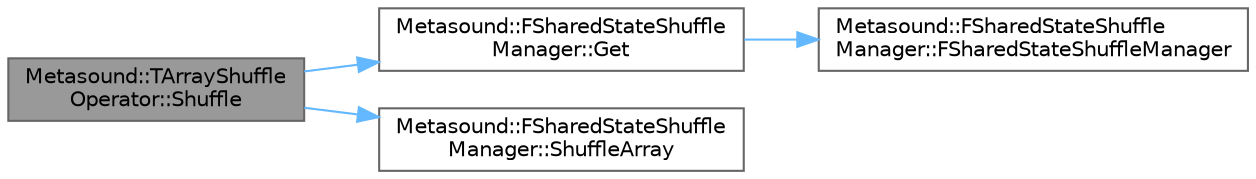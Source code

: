 digraph "Metasound::TArrayShuffleOperator::Shuffle"
{
 // INTERACTIVE_SVG=YES
 // LATEX_PDF_SIZE
  bgcolor="transparent";
  edge [fontname=Helvetica,fontsize=10,labelfontname=Helvetica,labelfontsize=10];
  node [fontname=Helvetica,fontsize=10,shape=box,height=0.2,width=0.4];
  rankdir="LR";
  Node1 [id="Node000001",label="Metasound::TArrayShuffle\lOperator::Shuffle",height=0.2,width=0.4,color="gray40", fillcolor="grey60", style="filled", fontcolor="black",tooltip=" "];
  Node1 -> Node2 [id="edge1_Node000001_Node000002",color="steelblue1",style="solid",tooltip=" "];
  Node2 [id="Node000002",label="Metasound::FSharedStateShuffle\lManager::Get",height=0.2,width=0.4,color="grey40", fillcolor="white", style="filled",URL="$d2/dce/classMetasound_1_1FSharedStateShuffleManager.html#a1e4bbd29723de343dae88e944cd241f1",tooltip=" "];
  Node2 -> Node3 [id="edge2_Node000002_Node000003",color="steelblue1",style="solid",tooltip=" "];
  Node3 [id="Node000003",label="Metasound::FSharedStateShuffle\lManager::FSharedStateShuffleManager",height=0.2,width=0.4,color="grey40", fillcolor="white", style="filled",URL="$d2/dce/classMetasound_1_1FSharedStateShuffleManager.html#a68b5184ab7b1e5371bcafdbda0b3bf13",tooltip=" "];
  Node1 -> Node4 [id="edge3_Node000001_Node000004",color="steelblue1",style="solid",tooltip=" "];
  Node4 [id="Node000004",label="Metasound::FSharedStateShuffle\lManager::ShuffleArray",height=0.2,width=0.4,color="grey40", fillcolor="white", style="filled",URL="$d2/dce/classMetasound_1_1FSharedStateShuffleManager.html#a387352957b13f1816979b150a454285f",tooltip=" "];
}
